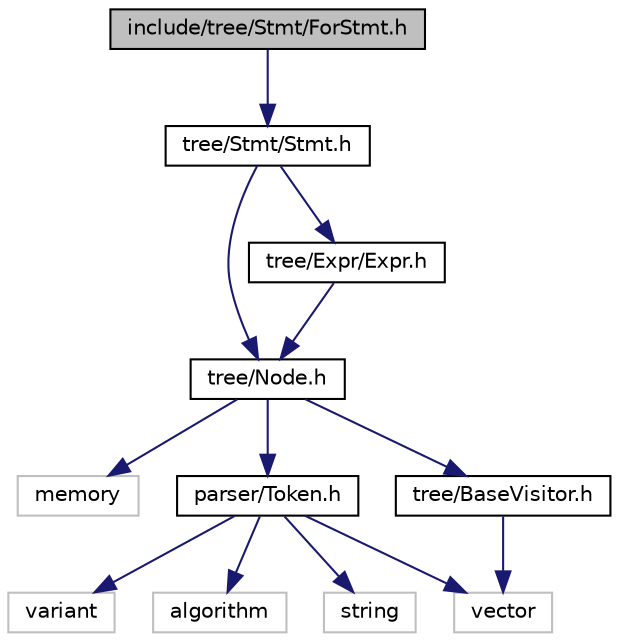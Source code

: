 digraph "include/tree/Stmt/ForStmt.h"
{
 // LATEX_PDF_SIZE
  edge [fontname="Helvetica",fontsize="10",labelfontname="Helvetica",labelfontsize="10"];
  node [fontname="Helvetica",fontsize="10",shape=record];
  Node1 [label="include/tree/Stmt/ForStmt.h",height=0.2,width=0.4,color="black", fillcolor="grey75", style="filled", fontcolor="black",tooltip=" "];
  Node1 -> Node2 [color="midnightblue",fontsize="10",style="solid"];
  Node2 [label="tree/Stmt/Stmt.h",height=0.2,width=0.4,color="black", fillcolor="white", style="filled",URL="$_stmt_8h.html",tooltip=" "];
  Node2 -> Node3 [color="midnightblue",fontsize="10",style="solid"];
  Node3 [label="tree/Node.h",height=0.2,width=0.4,color="black", fillcolor="white", style="filled",URL="$_node_8h.html",tooltip=" "];
  Node3 -> Node4 [color="midnightblue",fontsize="10",style="solid"];
  Node4 [label="memory",height=0.2,width=0.4,color="grey75", fillcolor="white", style="filled",tooltip=" "];
  Node3 -> Node5 [color="midnightblue",fontsize="10",style="solid"];
  Node5 [label="parser/Token.h",height=0.2,width=0.4,color="black", fillcolor="white", style="filled",URL="$_token_8h.html",tooltip=" "];
  Node5 -> Node6 [color="midnightblue",fontsize="10",style="solid"];
  Node6 [label="variant",height=0.2,width=0.4,color="grey75", fillcolor="white", style="filled",tooltip=" "];
  Node5 -> Node7 [color="midnightblue",fontsize="10",style="solid"];
  Node7 [label="algorithm",height=0.2,width=0.4,color="grey75", fillcolor="white", style="filled",tooltip=" "];
  Node5 -> Node8 [color="midnightblue",fontsize="10",style="solid"];
  Node8 [label="vector",height=0.2,width=0.4,color="grey75", fillcolor="white", style="filled",tooltip=" "];
  Node5 -> Node9 [color="midnightblue",fontsize="10",style="solid"];
  Node9 [label="string",height=0.2,width=0.4,color="grey75", fillcolor="white", style="filled",tooltip=" "];
  Node3 -> Node10 [color="midnightblue",fontsize="10",style="solid"];
  Node10 [label="tree/BaseVisitor.h",height=0.2,width=0.4,color="black", fillcolor="white", style="filled",URL="$_base_visitor_8h.html",tooltip=" "];
  Node10 -> Node8 [color="midnightblue",fontsize="10",style="solid"];
  Node2 -> Node11 [color="midnightblue",fontsize="10",style="solid"];
  Node11 [label="tree/Expr/Expr.h",height=0.2,width=0.4,color="black", fillcolor="white", style="filled",URL="$_expr_8h.html",tooltip=" "];
  Node11 -> Node3 [color="midnightblue",fontsize="10",style="solid"];
}
